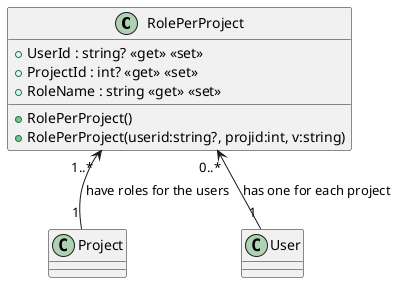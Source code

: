 @startuml
class RolePerProject {
    + RolePerProject()
    + RolePerProject(userid:string?, projid:int, v:string)
    + UserId : string? <<get>> <<set>>
    + ProjectId : int? <<get>> <<set>>
    + RoleName : string <<get>> <<set>>
}
RolePerProject "1..*" <-- "1" "Project": have roles for the users
RolePerProject "0..*" <-- "1" "User" : has one for each project
@enduml
